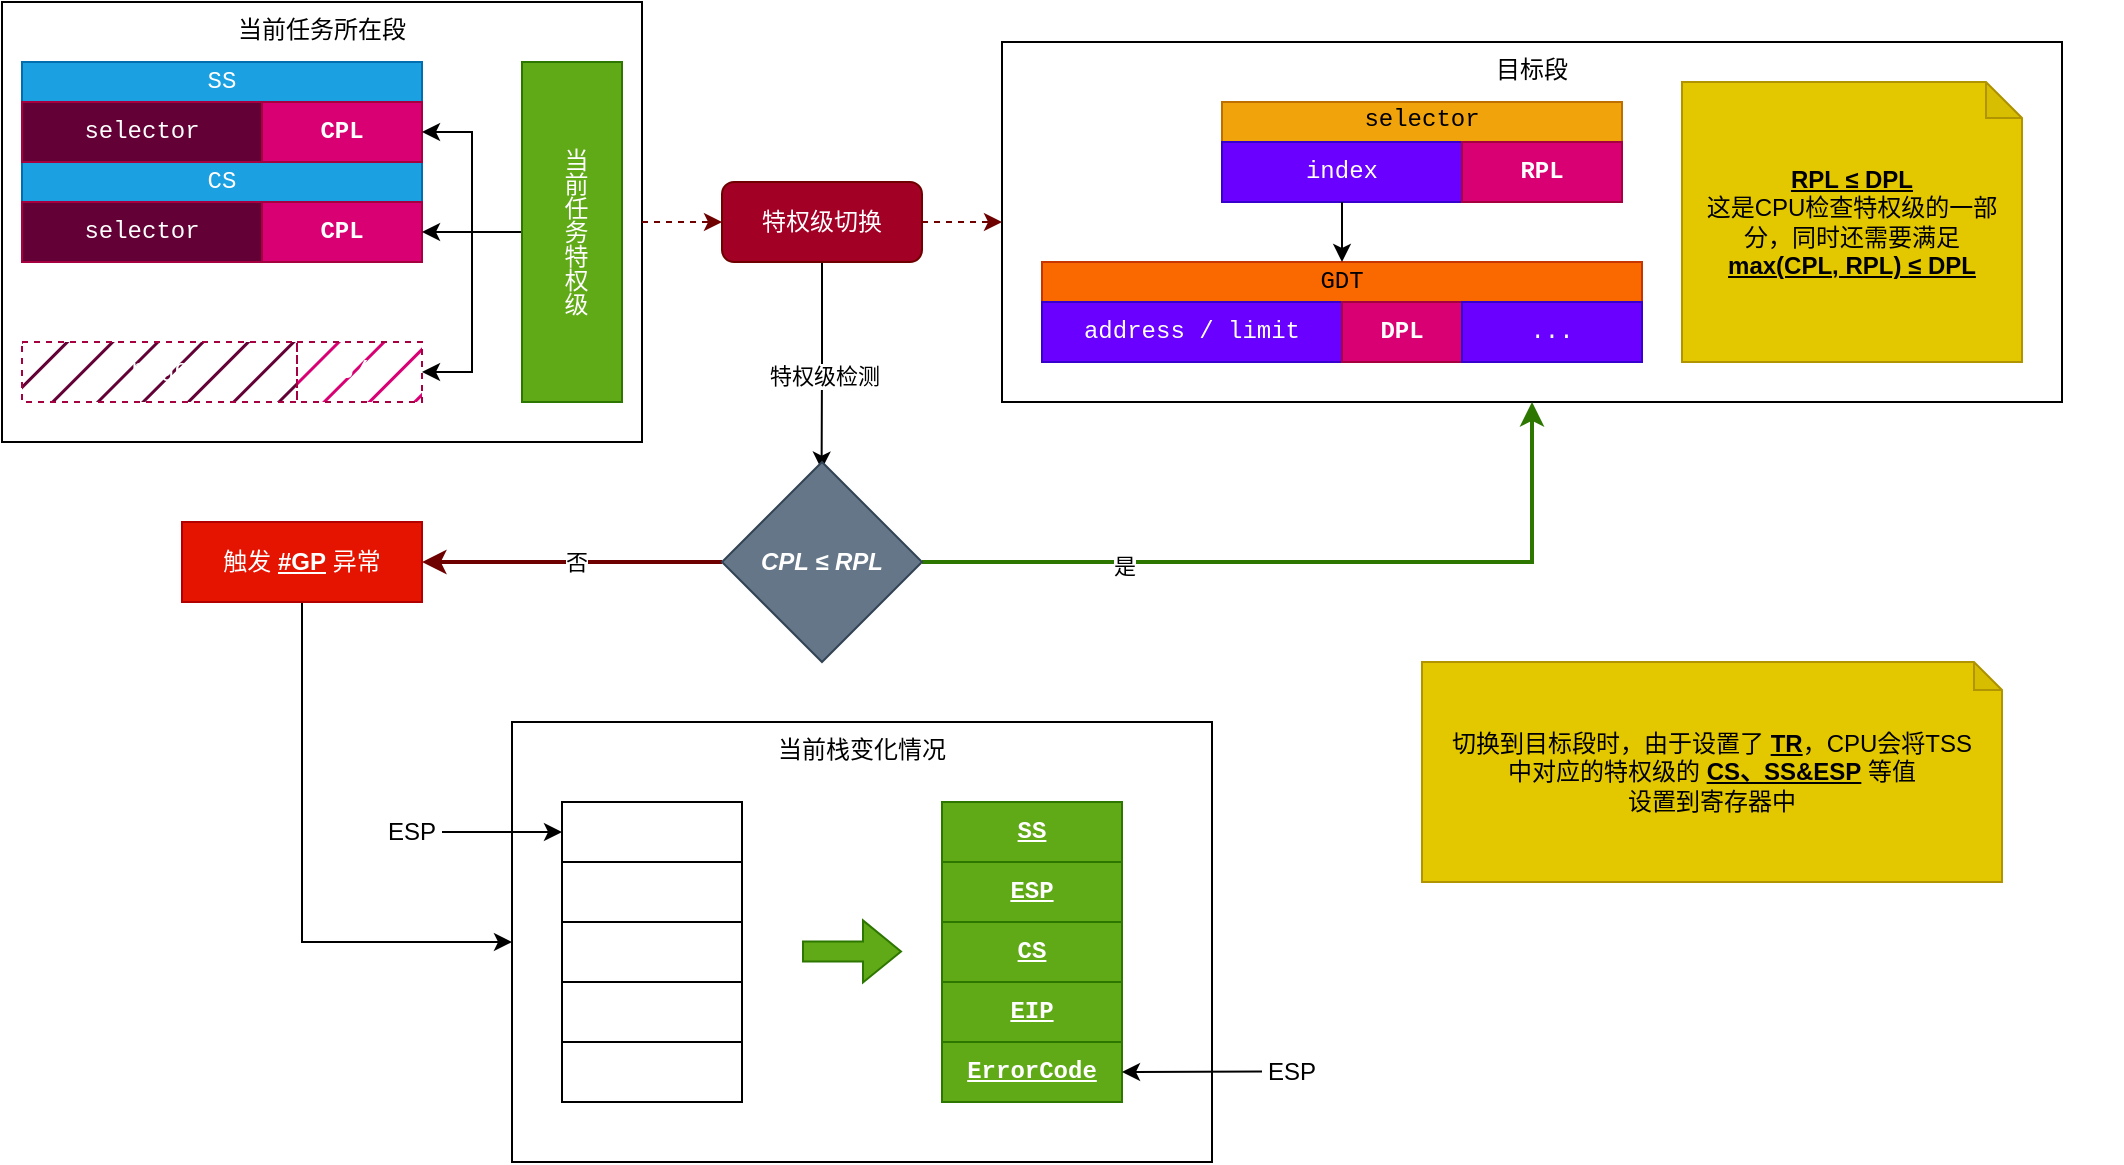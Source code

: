 <mxfile version="24.7.17">
  <diagram name="第 1 页" id="SB7oELk6rm2g4fcaht3z">
    <mxGraphModel dx="1050" dy="621" grid="1" gridSize="10" guides="1" tooltips="1" connect="1" arrows="1" fold="1" page="1" pageScale="1" pageWidth="827" pageHeight="1169" math="0" shadow="0">
      <root>
        <mxCell id="0" />
        <mxCell id="1" parent="0" />
        <mxCell id="2Qufso7tWHAFg-HB3pPz-29" value="" style="group" parent="1" vertex="1" connectable="0">
          <mxGeometry x="430" y="50" width="320" height="220" as="geometry" />
        </mxCell>
        <mxCell id="2Qufso7tWHAFg-HB3pPz-28" value="当前任务所在段" style="rounded=0;whiteSpace=wrap;html=1;verticalAlign=top;" parent="2Qufso7tWHAFg-HB3pPz-29" vertex="1">
          <mxGeometry width="320" height="220" as="geometry" />
        </mxCell>
        <mxCell id="2Qufso7tWHAFg-HB3pPz-4" value="" style="group" parent="2Qufso7tWHAFg-HB3pPz-29" vertex="1" connectable="0">
          <mxGeometry x="10" y="80" width="200" height="50" as="geometry" />
        </mxCell>
        <mxCell id="2Qufso7tWHAFg-HB3pPz-3" value="CS" style="rounded=0;whiteSpace=wrap;html=1;fillColor=#1ba1e2;fontColor=#ffffff;strokeColor=#006EAF;fontFamily=Courier New;fontStyle=0;verticalAlign=middle;spacingTop=0;" parent="2Qufso7tWHAFg-HB3pPz-4" vertex="1">
          <mxGeometry width="200" height="20" as="geometry" />
        </mxCell>
        <mxCell id="2Qufso7tWHAFg-HB3pPz-1" value="selector" style="rounded=0;whiteSpace=wrap;html=1;fontSize=12;fontFamily=Courier New;fillColor=#630035;fontColor=#ffffff;strokeColor=#A50040;fontStyle=0" parent="2Qufso7tWHAFg-HB3pPz-4" vertex="1">
          <mxGeometry y="20" width="120" height="30" as="geometry" />
        </mxCell>
        <mxCell id="2Qufso7tWHAFg-HB3pPz-2" value="CPL" style="rounded=0;whiteSpace=wrap;html=1;fontSize=12;fontFamily=Courier New;fillColor=#d80073;fontColor=#ffffff;strokeColor=#A50040;fontStyle=1" parent="2Qufso7tWHAFg-HB3pPz-4" vertex="1">
          <mxGeometry x="120" y="20" width="80" height="30" as="geometry" />
        </mxCell>
        <mxCell id="2Qufso7tWHAFg-HB3pPz-15" value="" style="group" parent="2Qufso7tWHAFg-HB3pPz-29" vertex="1" connectable="0">
          <mxGeometry x="10" y="30" width="200" height="50" as="geometry" />
        </mxCell>
        <mxCell id="2Qufso7tWHAFg-HB3pPz-16" value="SS" style="rounded=0;whiteSpace=wrap;html=1;fillColor=#1ba1e2;fontColor=#ffffff;strokeColor=#006EAF;fontFamily=Courier New;fontStyle=0;verticalAlign=middle;spacingTop=0;" parent="2Qufso7tWHAFg-HB3pPz-15" vertex="1">
          <mxGeometry width="200" height="20" as="geometry" />
        </mxCell>
        <mxCell id="2Qufso7tWHAFg-HB3pPz-17" value="selector" style="rounded=0;whiteSpace=wrap;html=1;fontSize=12;fontFamily=Courier New;fillColor=#630035;fontColor=#ffffff;strokeColor=#A50040;fontStyle=0" parent="2Qufso7tWHAFg-HB3pPz-15" vertex="1">
          <mxGeometry y="20" width="120" height="30" as="geometry" />
        </mxCell>
        <mxCell id="2Qufso7tWHAFg-HB3pPz-18" value="CPL" style="rounded=0;whiteSpace=wrap;html=1;fontSize=12;fontFamily=Courier New;fillColor=#d80073;fontColor=#ffffff;strokeColor=#A50040;fontStyle=1" parent="2Qufso7tWHAFg-HB3pPz-15" vertex="1">
          <mxGeometry x="120" y="20" width="80" height="30" as="geometry" />
        </mxCell>
        <mxCell id="2Qufso7tWHAFg-HB3pPz-23" value="" style="group" parent="2Qufso7tWHAFg-HB3pPz-29" vertex="1" connectable="0">
          <mxGeometry x="10" y="170" width="200" height="30" as="geometry" />
        </mxCell>
        <mxCell id="2Qufso7tWHAFg-HB3pPz-20" value="page" style="rounded=0;whiteSpace=wrap;html=1;fillColor=#630035;fontColor=#ffffff;strokeColor=#A50040;fontFamily=Courier New;fontStyle=0;verticalAlign=middle;spacingTop=-2;fillStyle=hatch;dashed=1;" parent="2Qufso7tWHAFg-HB3pPz-23" vertex="1">
          <mxGeometry width="137.5" height="30" as="geometry" />
        </mxCell>
        <mxCell id="2Qufso7tWHAFg-HB3pPz-22" value="U/S" style="rounded=0;whiteSpace=wrap;html=1;fontSize=12;fontFamily=Courier New;fillColor=#d80073;fontColor=#ffffff;strokeColor=#A50040;fontStyle=1;fillStyle=hatch;dashed=1;" parent="2Qufso7tWHAFg-HB3pPz-23" vertex="1">
          <mxGeometry x="137.5" width="62.5" height="30" as="geometry" />
        </mxCell>
        <mxCell id="2Qufso7tWHAFg-HB3pPz-25" style="edgeStyle=orthogonalEdgeStyle;rounded=0;orthogonalLoop=1;jettySize=auto;html=1;entryX=1;entryY=0.5;entryDx=0;entryDy=0;" parent="2Qufso7tWHAFg-HB3pPz-29" source="2Qufso7tWHAFg-HB3pPz-24" target="2Qufso7tWHAFg-HB3pPz-18" edge="1">
          <mxGeometry relative="1" as="geometry" />
        </mxCell>
        <mxCell id="2Qufso7tWHAFg-HB3pPz-26" style="edgeStyle=orthogonalEdgeStyle;rounded=0;orthogonalLoop=1;jettySize=auto;html=1;entryX=1;entryY=0.5;entryDx=0;entryDy=0;" parent="2Qufso7tWHAFg-HB3pPz-29" source="2Qufso7tWHAFg-HB3pPz-24" target="2Qufso7tWHAFg-HB3pPz-2" edge="1">
          <mxGeometry relative="1" as="geometry" />
        </mxCell>
        <mxCell id="2Qufso7tWHAFg-HB3pPz-27" style="edgeStyle=orthogonalEdgeStyle;rounded=0;orthogonalLoop=1;jettySize=auto;html=1;entryX=1;entryY=0.5;entryDx=0;entryDy=0;" parent="2Qufso7tWHAFg-HB3pPz-29" source="2Qufso7tWHAFg-HB3pPz-24" target="2Qufso7tWHAFg-HB3pPz-22" edge="1">
          <mxGeometry relative="1" as="geometry" />
        </mxCell>
        <mxCell id="2Qufso7tWHAFg-HB3pPz-24" value="当前任务特权级" style="rounded=0;whiteSpace=wrap;html=1;textDirection=vertical-lr;fillColor=#60a917;fontColor=#ffffff;strokeColor=#2D7600;" parent="2Qufso7tWHAFg-HB3pPz-29" vertex="1">
          <mxGeometry x="260" y="30" width="50" height="170" as="geometry" />
        </mxCell>
        <mxCell id="2Qufso7tWHAFg-HB3pPz-32" value="" style="group" parent="1" vertex="1" connectable="0">
          <mxGeometry x="930" y="70" width="560" height="180" as="geometry" />
        </mxCell>
        <mxCell id="2Qufso7tWHAFg-HB3pPz-31" value="目标段" style="rounded=0;whiteSpace=wrap;html=1;verticalAlign=top;" parent="2Qufso7tWHAFg-HB3pPz-32" vertex="1">
          <mxGeometry width="530" height="180" as="geometry" />
        </mxCell>
        <mxCell id="2Qufso7tWHAFg-HB3pPz-5" value="" style="group" parent="2Qufso7tWHAFg-HB3pPz-32" vertex="1" connectable="0">
          <mxGeometry x="110" y="30" width="200" height="50" as="geometry" />
        </mxCell>
        <mxCell id="2Qufso7tWHAFg-HB3pPz-6" value="selector" style="rounded=0;whiteSpace=wrap;html=1;fillColor=#f0a30a;fontColor=#000000;strokeColor=#BD7000;fontFamily=Courier New;fontStyle=0;verticalAlign=middle;spacingTop=-2;" parent="2Qufso7tWHAFg-HB3pPz-5" vertex="1">
          <mxGeometry width="200" height="20" as="geometry" />
        </mxCell>
        <mxCell id="2Qufso7tWHAFg-HB3pPz-7" value="index" style="rounded=0;whiteSpace=wrap;html=1;fontSize=12;fontFamily=Courier New;fillColor=#6a00ff;fontColor=#ffffff;strokeColor=#3700CC;fontStyle=0" parent="2Qufso7tWHAFg-HB3pPz-5" vertex="1">
          <mxGeometry y="20" width="120" height="30" as="geometry" />
        </mxCell>
        <mxCell id="2Qufso7tWHAFg-HB3pPz-8" value="RPL" style="rounded=0;whiteSpace=wrap;html=1;fontSize=12;fontFamily=Courier New;fillColor=#d80073;fontColor=#ffffff;strokeColor=#A50040;fontStyle=1" parent="2Qufso7tWHAFg-HB3pPz-5" vertex="1">
          <mxGeometry x="120" y="20" width="80" height="30" as="geometry" />
        </mxCell>
        <mxCell id="2Qufso7tWHAFg-HB3pPz-14" value="" style="group" parent="2Qufso7tWHAFg-HB3pPz-32" vertex="1" connectable="0">
          <mxGeometry x="20" y="110" width="300" height="50" as="geometry" />
        </mxCell>
        <mxCell id="2Qufso7tWHAFg-HB3pPz-10" value="GDT" style="rounded=0;whiteSpace=wrap;html=1;fillColor=#fa6800;fontColor=#000000;strokeColor=#C73500;fontFamily=Courier New;fontStyle=0;verticalAlign=middle;spacingTop=0;" parent="2Qufso7tWHAFg-HB3pPz-14" vertex="1">
          <mxGeometry width="300" height="20" as="geometry" />
        </mxCell>
        <mxCell id="2Qufso7tWHAFg-HB3pPz-11" value="address / limit" style="rounded=0;whiteSpace=wrap;html=1;fontSize=12;fontFamily=Courier New;fillColor=#6a00ff;fontColor=#ffffff;strokeColor=#3700CC;fontStyle=0" parent="2Qufso7tWHAFg-HB3pPz-14" vertex="1">
          <mxGeometry y="20" width="150" height="30" as="geometry" />
        </mxCell>
        <mxCell id="2Qufso7tWHAFg-HB3pPz-12" value="DPL" style="rounded=0;whiteSpace=wrap;html=1;fontSize=12;fontFamily=Courier New;fillColor=#d80073;fontColor=#ffffff;strokeColor=#A50040;fontStyle=1" parent="2Qufso7tWHAFg-HB3pPz-14" vertex="1">
          <mxGeometry x="150" y="20" width="60" height="30" as="geometry" />
        </mxCell>
        <mxCell id="2Qufso7tWHAFg-HB3pPz-13" value="..." style="rounded=0;whiteSpace=wrap;html=1;fontSize=12;fontFamily=Courier New;fillColor=#6a00ff;fontColor=#ffffff;strokeColor=#3700CC;fontStyle=0" parent="2Qufso7tWHAFg-HB3pPz-14" vertex="1">
          <mxGeometry x="210" y="20" width="90" height="30" as="geometry" />
        </mxCell>
        <mxCell id="2Qufso7tWHAFg-HB3pPz-30" style="edgeStyle=orthogonalEdgeStyle;rounded=0;orthogonalLoop=1;jettySize=auto;html=1;entryX=0.5;entryY=0;entryDx=0;entryDy=0;" parent="2Qufso7tWHAFg-HB3pPz-32" source="2Qufso7tWHAFg-HB3pPz-7" target="2Qufso7tWHAFg-HB3pPz-10" edge="1">
          <mxGeometry relative="1" as="geometry" />
        </mxCell>
        <mxCell id="2Qufso7tWHAFg-HB3pPz-44" value="&lt;b&gt;&lt;u&gt;RPL ≤ DPL&lt;/u&gt;&lt;/b&gt;&lt;div&gt;这是CPU检查特权级的一部分，同时还需要满足&lt;/div&gt;&lt;div&gt;&lt;b&gt;&lt;u&gt;max(CPL, RPL)&amp;nbsp;&lt;span style=&quot;background-color: initial;&quot;&gt;≤ DPL&lt;/span&gt;&lt;/u&gt;&lt;/b&gt;&lt;/div&gt;" style="shape=note;whiteSpace=wrap;html=1;backgroundOutline=1;darkOpacity=0.05;size=18;fillColor=#e3c800;fontColor=#000000;strokeColor=#B09500;" parent="2Qufso7tWHAFg-HB3pPz-32" vertex="1">
          <mxGeometry x="340" y="20" width="170" height="140" as="geometry" />
        </mxCell>
        <mxCell id="2Qufso7tWHAFg-HB3pPz-36" style="edgeStyle=orthogonalEdgeStyle;rounded=0;orthogonalLoop=1;jettySize=auto;html=1;entryX=0;entryY=0.5;entryDx=0;entryDy=0;dashed=1;fillColor=#a20025;strokeColor=#6F0000;" parent="1" source="2Qufso7tWHAFg-HB3pPz-34" target="2Qufso7tWHAFg-HB3pPz-31" edge="1">
          <mxGeometry relative="1" as="geometry" />
        </mxCell>
        <mxCell id="2Qufso7tWHAFg-HB3pPz-39" style="edgeStyle=orthogonalEdgeStyle;rounded=0;orthogonalLoop=1;jettySize=auto;html=1;entryX=0.498;entryY=0.038;entryDx=0;entryDy=0;entryPerimeter=0;" parent="1" source="2Qufso7tWHAFg-HB3pPz-34" target="2Qufso7tWHAFg-HB3pPz-40" edge="1">
          <mxGeometry relative="1" as="geometry">
            <mxPoint x="840" y="290" as="targetPoint" />
          </mxGeometry>
        </mxCell>
        <mxCell id="2Qufso7tWHAFg-HB3pPz-41" value="特权级检测" style="edgeLabel;html=1;align=center;verticalAlign=middle;resizable=0;points=[];" parent="2Qufso7tWHAFg-HB3pPz-39" vertex="1" connectable="0">
          <mxGeometry x="0.098" y="1" relative="1" as="geometry">
            <mxPoint as="offset" />
          </mxGeometry>
        </mxCell>
        <mxCell id="2Qufso7tWHAFg-HB3pPz-34" value="特权级切换" style="rounded=1;whiteSpace=wrap;html=1;fillColor=#a20025;fontColor=#ffffff;strokeColor=#6F0000;" parent="1" vertex="1">
          <mxGeometry x="790" y="140" width="100" height="40" as="geometry" />
        </mxCell>
        <mxCell id="2Qufso7tWHAFg-HB3pPz-35" value="" style="edgeStyle=orthogonalEdgeStyle;rounded=0;orthogonalLoop=1;jettySize=auto;html=1;dashed=1;fillColor=#a20025;strokeColor=#6F0000;" parent="1" source="2Qufso7tWHAFg-HB3pPz-28" target="2Qufso7tWHAFg-HB3pPz-34" edge="1">
          <mxGeometry relative="1" as="geometry" />
        </mxCell>
        <mxCell id="2Qufso7tWHAFg-HB3pPz-42" style="edgeStyle=orthogonalEdgeStyle;rounded=0;orthogonalLoop=1;jettySize=auto;html=1;entryX=0.5;entryY=1;entryDx=0;entryDy=0;fillColor=#60a917;strokeColor=#2D7600;strokeWidth=2;" parent="1" source="2Qufso7tWHAFg-HB3pPz-40" target="2Qufso7tWHAFg-HB3pPz-31" edge="1">
          <mxGeometry relative="1" as="geometry" />
        </mxCell>
        <mxCell id="2Qufso7tWHAFg-HB3pPz-43" value="是" style="edgeLabel;html=1;align=center;verticalAlign=middle;resizable=0;points=[];" parent="2Qufso7tWHAFg-HB3pPz-42" vertex="1" connectable="0">
          <mxGeometry x="-0.478" y="-2" relative="1" as="geometry">
            <mxPoint as="offset" />
          </mxGeometry>
        </mxCell>
        <mxCell id="2Qufso7tWHAFg-HB3pPz-47" style="edgeStyle=orthogonalEdgeStyle;rounded=0;orthogonalLoop=1;jettySize=auto;html=1;strokeWidth=2;fillColor=#a20025;strokeColor=#6F0000;" parent="1" source="2Qufso7tWHAFg-HB3pPz-40" target="2Qufso7tWHAFg-HB3pPz-46" edge="1">
          <mxGeometry relative="1" as="geometry" />
        </mxCell>
        <mxCell id="2Qufso7tWHAFg-HB3pPz-48" value="否" style="edgeLabel;html=1;align=center;verticalAlign=middle;resizable=0;points=[];" parent="2Qufso7tWHAFg-HB3pPz-47" vertex="1" connectable="0">
          <mxGeometry x="-0.027" relative="1" as="geometry">
            <mxPoint as="offset" />
          </mxGeometry>
        </mxCell>
        <mxCell id="2Qufso7tWHAFg-HB3pPz-40" value="&lt;i&gt;&lt;b&gt;CPL ≤ RPL&lt;/b&gt;&lt;/i&gt;" style="rhombus;whiteSpace=wrap;html=1;fillColor=#647687;fontColor=#ffffff;strokeColor=#314354;" parent="1" vertex="1">
          <mxGeometry x="790" y="280" width="100" height="100" as="geometry" />
        </mxCell>
        <mxCell id="2Qufso7tWHAFg-HB3pPz-45" value="切换到目标段时，由于设置了&amp;nbsp;&lt;b&gt;&lt;u&gt;TR&lt;/u&gt;&lt;/b&gt;，CPU会将TSS中对应的特权级的&amp;nbsp;&lt;u style=&quot;font-weight: bold;&quot;&gt;CS、&lt;/u&gt;&lt;u style=&quot;font-weight: bold;&quot;&gt;SS&amp;amp;ESP&lt;/u&gt; 等值&lt;div&gt;设置到寄存器中&lt;/div&gt;" style="shape=note;whiteSpace=wrap;html=1;backgroundOutline=1;darkOpacity=0.05;size=14;fillColor=#e3c800;fontColor=#000000;strokeColor=#B09500;spacingLeft=10;spacingRight=10;" parent="1" vertex="1">
          <mxGeometry x="1140" y="380" width="290" height="110" as="geometry" />
        </mxCell>
        <mxCell id="5iKNRUq-DtDcchyIpABt-1" style="edgeStyle=orthogonalEdgeStyle;rounded=0;orthogonalLoop=1;jettySize=auto;html=1;entryX=0;entryY=0.5;entryDx=0;entryDy=0;exitX=0.5;exitY=1;exitDx=0;exitDy=0;" edge="1" parent="1" source="2Qufso7tWHAFg-HB3pPz-46" target="2Qufso7tWHAFg-HB3pPz-49">
          <mxGeometry relative="1" as="geometry" />
        </mxCell>
        <mxCell id="2Qufso7tWHAFg-HB3pPz-46" value="触发&amp;nbsp;&lt;u style=&quot;font-weight: bold;&quot;&gt;#GP&lt;/u&gt;&amp;nbsp;异常" style="rounded=0;whiteSpace=wrap;html=1;fillColor=#e51400;fontColor=#ffffff;strokeColor=#B20000;" parent="1" vertex="1">
          <mxGeometry x="520" y="310" width="120" height="40" as="geometry" />
        </mxCell>
        <mxCell id="2Qufso7tWHAFg-HB3pPz-67" value="" style="group" parent="1" vertex="1" connectable="0">
          <mxGeometry x="620" y="410" width="470" height="220" as="geometry" />
        </mxCell>
        <mxCell id="2Qufso7tWHAFg-HB3pPz-49" value="当前栈变化情况" style="rounded=0;whiteSpace=wrap;html=1;verticalAlign=top;" parent="2Qufso7tWHAFg-HB3pPz-67" vertex="1">
          <mxGeometry x="65" width="350" height="220" as="geometry" />
        </mxCell>
        <mxCell id="2Qufso7tWHAFg-HB3pPz-51" value="" style="endArrow=classic;html=1;rounded=0;entryX=0;entryY=0.5;entryDx=0;entryDy=0;" parent="2Qufso7tWHAFg-HB3pPz-67" target="2Qufso7tWHAFg-HB3pPz-50" edge="1">
          <mxGeometry width="50" height="50" relative="1" as="geometry">
            <mxPoint x="30" y="55" as="sourcePoint" />
            <mxPoint x="50" y="50" as="targetPoint" />
          </mxGeometry>
        </mxCell>
        <mxCell id="2Qufso7tWHAFg-HB3pPz-52" value="ESP" style="text;html=1;align=center;verticalAlign=middle;whiteSpace=wrap;rounded=0;" parent="2Qufso7tWHAFg-HB3pPz-67" vertex="1">
          <mxGeometry y="45" width="30" height="20" as="geometry" />
        </mxCell>
        <mxCell id="2Qufso7tWHAFg-HB3pPz-57" value="" style="group" parent="2Qufso7tWHAFg-HB3pPz-67" vertex="1" connectable="0">
          <mxGeometry x="90" y="40" width="90" height="150" as="geometry" />
        </mxCell>
        <mxCell id="2Qufso7tWHAFg-HB3pPz-50" value="" style="rounded=0;whiteSpace=wrap;html=1;" parent="2Qufso7tWHAFg-HB3pPz-57" vertex="1">
          <mxGeometry width="90" height="30" as="geometry" />
        </mxCell>
        <mxCell id="2Qufso7tWHAFg-HB3pPz-53" value="" style="rounded=0;whiteSpace=wrap;html=1;" parent="2Qufso7tWHAFg-HB3pPz-57" vertex="1">
          <mxGeometry y="30" width="90" height="30" as="geometry" />
        </mxCell>
        <mxCell id="2Qufso7tWHAFg-HB3pPz-54" value="" style="rounded=0;whiteSpace=wrap;html=1;" parent="2Qufso7tWHAFg-HB3pPz-57" vertex="1">
          <mxGeometry y="60" width="90" height="30" as="geometry" />
        </mxCell>
        <mxCell id="2Qufso7tWHAFg-HB3pPz-55" value="" style="rounded=0;whiteSpace=wrap;html=1;" parent="2Qufso7tWHAFg-HB3pPz-57" vertex="1">
          <mxGeometry y="90" width="90" height="30" as="geometry" />
        </mxCell>
        <mxCell id="2Qufso7tWHAFg-HB3pPz-56" value="" style="rounded=0;whiteSpace=wrap;html=1;" parent="2Qufso7tWHAFg-HB3pPz-57" vertex="1">
          <mxGeometry y="120" width="90" height="30" as="geometry" />
        </mxCell>
        <mxCell id="2Qufso7tWHAFg-HB3pPz-64" value="" style="shape=flexArrow;endArrow=classic;html=1;rounded=0;fillColor=#60a917;strokeColor=#2D7600;" parent="2Qufso7tWHAFg-HB3pPz-67" edge="1">
          <mxGeometry width="50" height="50" relative="1" as="geometry">
            <mxPoint x="210" y="114.71" as="sourcePoint" />
            <mxPoint x="260" y="114.71" as="targetPoint" />
          </mxGeometry>
        </mxCell>
        <mxCell id="2Qufso7tWHAFg-HB3pPz-59" value="SS" style="rounded=0;whiteSpace=wrap;html=1;fontFamily=Courier New;fontStyle=5;fillColor=#60a917;fontColor=#ffffff;strokeColor=#2D7600;" parent="2Qufso7tWHAFg-HB3pPz-67" vertex="1">
          <mxGeometry x="280" y="40" width="90" height="30" as="geometry" />
        </mxCell>
        <mxCell id="2Qufso7tWHAFg-HB3pPz-60" value="ESP" style="rounded=0;whiteSpace=wrap;html=1;fontFamily=Courier New;fontStyle=5;fillColor=#60a917;fontColor=#ffffff;strokeColor=#2D7600;" parent="2Qufso7tWHAFg-HB3pPz-67" vertex="1">
          <mxGeometry x="280" y="70" width="90" height="30" as="geometry" />
        </mxCell>
        <mxCell id="2Qufso7tWHAFg-HB3pPz-61" value="CS" style="rounded=0;whiteSpace=wrap;html=1;fontFamily=Courier New;fontStyle=5;fillColor=#60a917;fontColor=#ffffff;strokeColor=#2D7600;" parent="2Qufso7tWHAFg-HB3pPz-67" vertex="1">
          <mxGeometry x="280" y="100" width="90" height="30" as="geometry" />
        </mxCell>
        <mxCell id="2Qufso7tWHAFg-HB3pPz-62" value="EIP" style="rounded=0;whiteSpace=wrap;html=1;fontFamily=Courier New;fontStyle=5;fillColor=#60a917;fontColor=#ffffff;strokeColor=#2D7600;" parent="2Qufso7tWHAFg-HB3pPz-67" vertex="1">
          <mxGeometry x="280" y="130" width="90" height="30" as="geometry" />
        </mxCell>
        <mxCell id="2Qufso7tWHAFg-HB3pPz-63" value="ErrorCode" style="rounded=0;whiteSpace=wrap;html=1;fontFamily=Courier New;fontStyle=5;fillColor=#60a917;fontColor=#ffffff;strokeColor=#2D7600;" parent="2Qufso7tWHAFg-HB3pPz-67" vertex="1">
          <mxGeometry x="280" y="160" width="90" height="30" as="geometry" />
        </mxCell>
        <mxCell id="2Qufso7tWHAFg-HB3pPz-65" value="" style="endArrow=classic;html=1;rounded=0;entryX=1;entryY=0.5;entryDx=0;entryDy=0;" parent="2Qufso7tWHAFg-HB3pPz-67" target="2Qufso7tWHAFg-HB3pPz-63" edge="1">
          <mxGeometry width="50" height="50" relative="1" as="geometry">
            <mxPoint x="440" y="174.71" as="sourcePoint" />
            <mxPoint x="500" y="174.71" as="targetPoint" />
          </mxGeometry>
        </mxCell>
        <mxCell id="2Qufso7tWHAFg-HB3pPz-66" value="ESP" style="text;html=1;align=center;verticalAlign=middle;whiteSpace=wrap;rounded=0;" parent="2Qufso7tWHAFg-HB3pPz-67" vertex="1">
          <mxGeometry x="440" y="165" width="30" height="20" as="geometry" />
        </mxCell>
      </root>
    </mxGraphModel>
  </diagram>
</mxfile>
